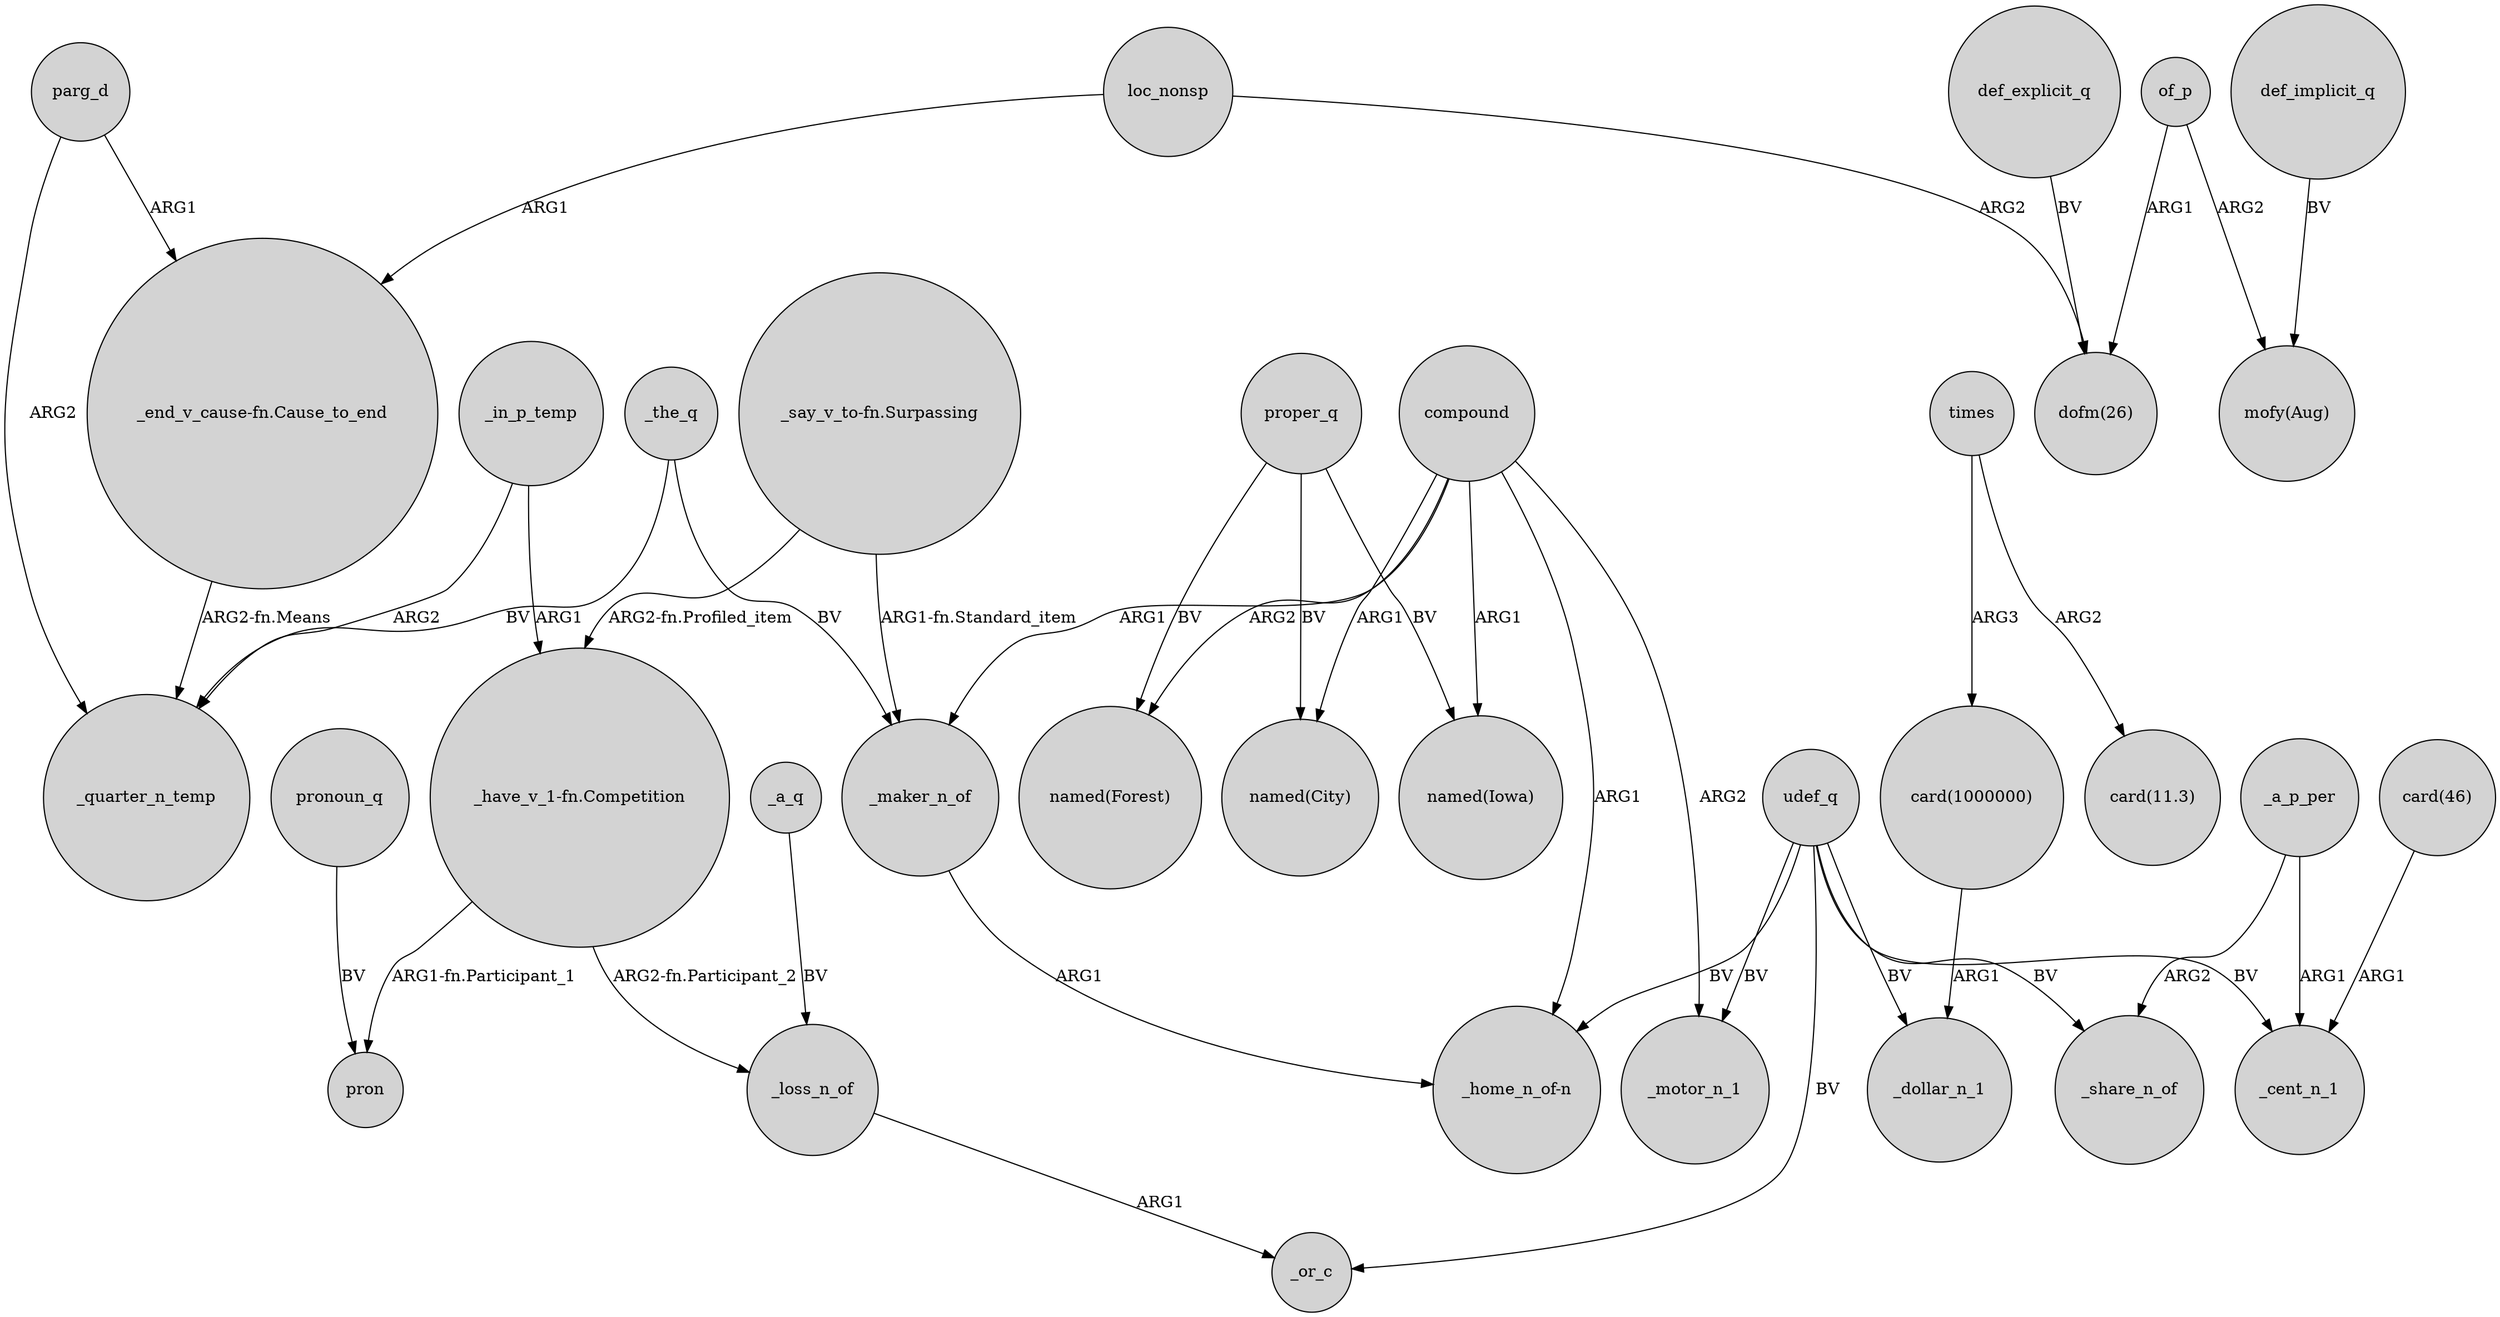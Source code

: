 digraph {
	node [shape=circle style=filled]
	parg_d -> "_end_v_cause-fn.Cause_to_end" [label=ARG1]
	udef_q -> _motor_n_1 [label=BV]
	_a_q -> _loss_n_of [label=BV]
	_in_p_temp -> _quarter_n_temp [label=ARG2]
	"_say_v_to-fn.Surpassing" -> _maker_n_of [label="ARG1-fn.Standard_item"]
	compound -> "named(City)" [label=ARG1]
	_a_p_per -> _cent_n_1 [label=ARG1]
	of_p -> "dofm(26)" [label=ARG1]
	loc_nonsp -> "dofm(26)" [label=ARG2]
	compound -> "named(Forest)" [label=ARG2]
	_the_q -> _quarter_n_temp [label=BV]
	"_have_v_1-fn.Competition" -> pron [label="ARG1-fn.Participant_1"]
	times -> "card(1000000)" [label=ARG3]
	"_say_v_to-fn.Surpassing" -> "_have_v_1-fn.Competition" [label="ARG2-fn.Profiled_item"]
	proper_q -> "named(Forest)" [label=BV]
	_maker_n_of -> "_home_n_of-n" [label=ARG1]
	udef_q -> _cent_n_1 [label=BV]
	"card(46)" -> _cent_n_1 [label=ARG1]
	udef_q -> _or_c [label=BV]
	pronoun_q -> pron [label=BV]
	of_p -> "mofy(Aug)" [label=ARG2]
	compound -> "_home_n_of-n" [label=ARG1]
	"_have_v_1-fn.Competition" -> _loss_n_of [label="ARG2-fn.Participant_2"]
	_a_p_per -> _share_n_of [label=ARG2]
	udef_q -> "_home_n_of-n" [label=BV]
	udef_q -> _share_n_of [label=BV]
	compound -> _motor_n_1 [label=ARG2]
	udef_q -> _dollar_n_1 [label=BV]
	def_implicit_q -> "mofy(Aug)" [label=BV]
	parg_d -> _quarter_n_temp [label=ARG2]
	"card(1000000)" -> _dollar_n_1 [label=ARG1]
	loc_nonsp -> "_end_v_cause-fn.Cause_to_end" [label=ARG1]
	proper_q -> "named(City)" [label=BV]
	compound -> "named(Iowa)" [label=ARG1]
	def_explicit_q -> "dofm(26)" [label=BV]
	compound -> _maker_n_of [label=ARG1]
	_loss_n_of -> _or_c [label=ARG1]
	_the_q -> _maker_n_of [label=BV]
	"_end_v_cause-fn.Cause_to_end" -> _quarter_n_temp [label="ARG2-fn.Means"]
	proper_q -> "named(Iowa)" [label=BV]
	times -> "card(11.3)" [label=ARG2]
	_in_p_temp -> "_have_v_1-fn.Competition" [label=ARG1]
}
